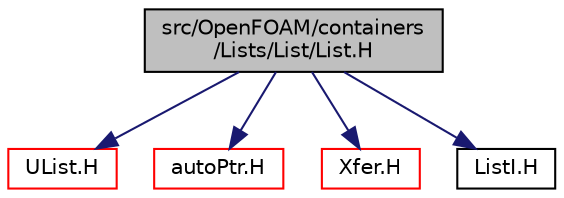 digraph "src/OpenFOAM/containers/Lists/List/List.H"
{
  bgcolor="transparent";
  edge [fontname="Helvetica",fontsize="10",labelfontname="Helvetica",labelfontsize="10"];
  node [fontname="Helvetica",fontsize="10",shape=record];
  Node1 [label="src/OpenFOAM/containers\l/Lists/List/List.H",height=0.2,width=0.4,color="black", fillcolor="grey75", style="filled", fontcolor="black"];
  Node1 -> Node2 [color="midnightblue",fontsize="10",style="solid",fontname="Helvetica"];
  Node2 [label="UList.H",height=0.2,width=0.4,color="red",URL="$a07796.html"];
  Node1 -> Node3 [color="midnightblue",fontsize="10",style="solid",fontname="Helvetica"];
  Node3 [label="autoPtr.H",height=0.2,width=0.4,color="red",URL="$a08577.html"];
  Node1 -> Node4 [color="midnightblue",fontsize="10",style="solid",fontname="Helvetica"];
  Node4 [label="Xfer.H",height=0.2,width=0.4,color="red",URL="$a08584.html"];
  Node1 -> Node5 [color="midnightblue",fontsize="10",style="solid",fontname="Helvetica"];
  Node5 [label="ListI.H",height=0.2,width=0.4,color="black",URL="$a07766.html"];
}
